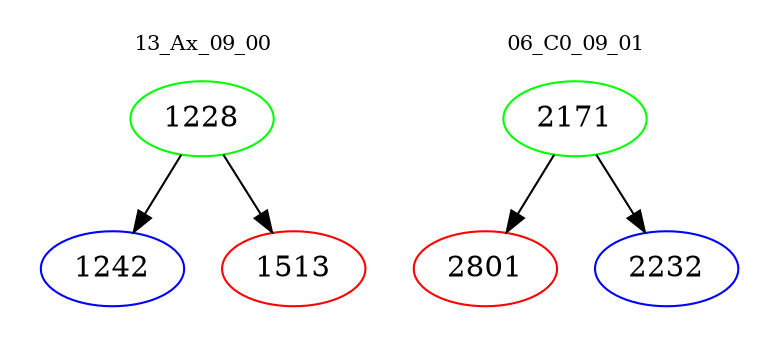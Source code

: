 digraph{
subgraph cluster_0 {
color = white
label = "13_Ax_09_00";
fontsize=10;
T0_1228 [label="1228", color="green"]
T0_1228 -> T0_1242 [color="black"]
T0_1242 [label="1242", color="blue"]
T0_1228 -> T0_1513 [color="black"]
T0_1513 [label="1513", color="red"]
}
subgraph cluster_1 {
color = white
label = "06_C0_09_01";
fontsize=10;
T1_2171 [label="2171", color="green"]
T1_2171 -> T1_2801 [color="black"]
T1_2801 [label="2801", color="red"]
T1_2171 -> T1_2232 [color="black"]
T1_2232 [label="2232", color="blue"]
}
}
